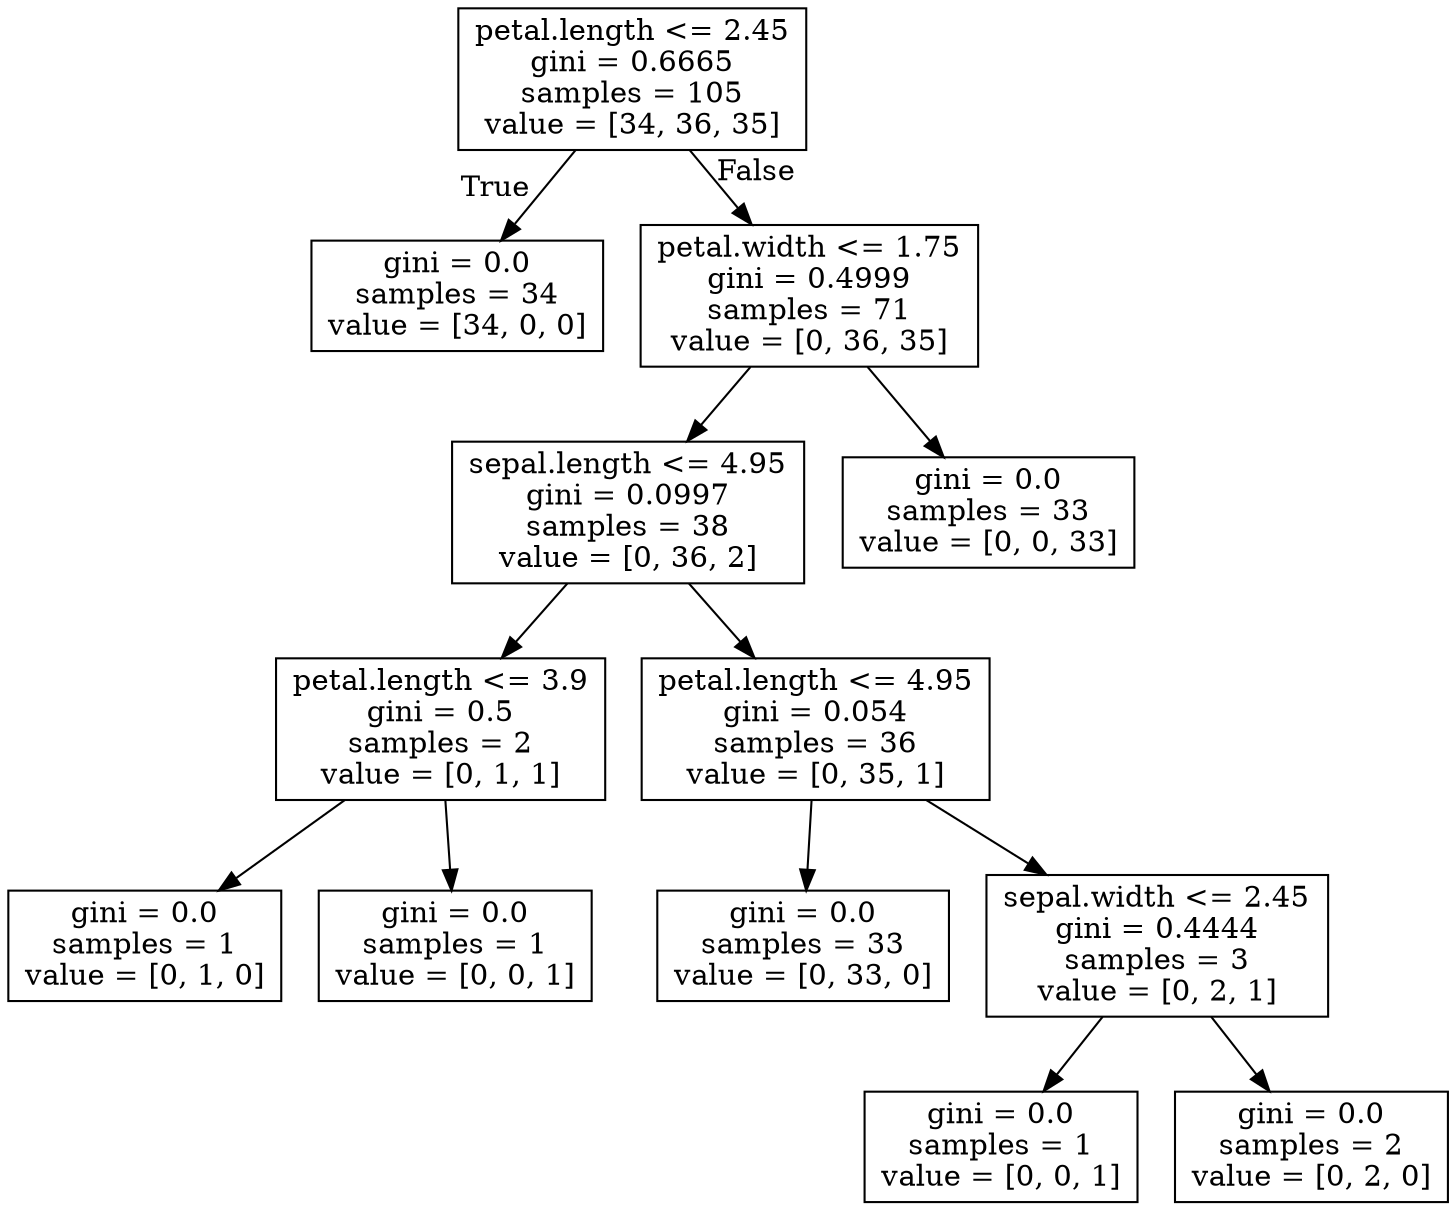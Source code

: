 digraph Tree {
node [shape=box] ;
0 [label="petal.length <= 2.45\ngini = 0.6665\nsamples = 105\nvalue = [34, 36, 35]"] ;
1 [label="gini = 0.0\nsamples = 34\nvalue = [34, 0, 0]"] ;
0 -> 1 [labeldistance=2.5, labelangle=45, headlabel="True"] ;
2 [label="petal.width <= 1.75\ngini = 0.4999\nsamples = 71\nvalue = [0, 36, 35]"] ;
0 -> 2 [labeldistance=2.5, labelangle=-45, headlabel="False"] ;
3 [label="sepal.length <= 4.95\ngini = 0.0997\nsamples = 38\nvalue = [0, 36, 2]"] ;
2 -> 3 ;
4 [label="petal.length <= 3.9\ngini = 0.5\nsamples = 2\nvalue = [0, 1, 1]"] ;
3 -> 4 ;
5 [label="gini = 0.0\nsamples = 1\nvalue = [0, 1, 0]"] ;
4 -> 5 ;
6 [label="gini = 0.0\nsamples = 1\nvalue = [0, 0, 1]"] ;
4 -> 6 ;
7 [label="petal.length <= 4.95\ngini = 0.054\nsamples = 36\nvalue = [0, 35, 1]"] ;
3 -> 7 ;
8 [label="gini = 0.0\nsamples = 33\nvalue = [0, 33, 0]"] ;
7 -> 8 ;
9 [label="sepal.width <= 2.45\ngini = 0.4444\nsamples = 3\nvalue = [0, 2, 1]"] ;
7 -> 9 ;
10 [label="gini = 0.0\nsamples = 1\nvalue = [0, 0, 1]"] ;
9 -> 10 ;
11 [label="gini = 0.0\nsamples = 2\nvalue = [0, 2, 0]"] ;
9 -> 11 ;
12 [label="gini = 0.0\nsamples = 33\nvalue = [0, 0, 33]"] ;
2 -> 12 ;
}